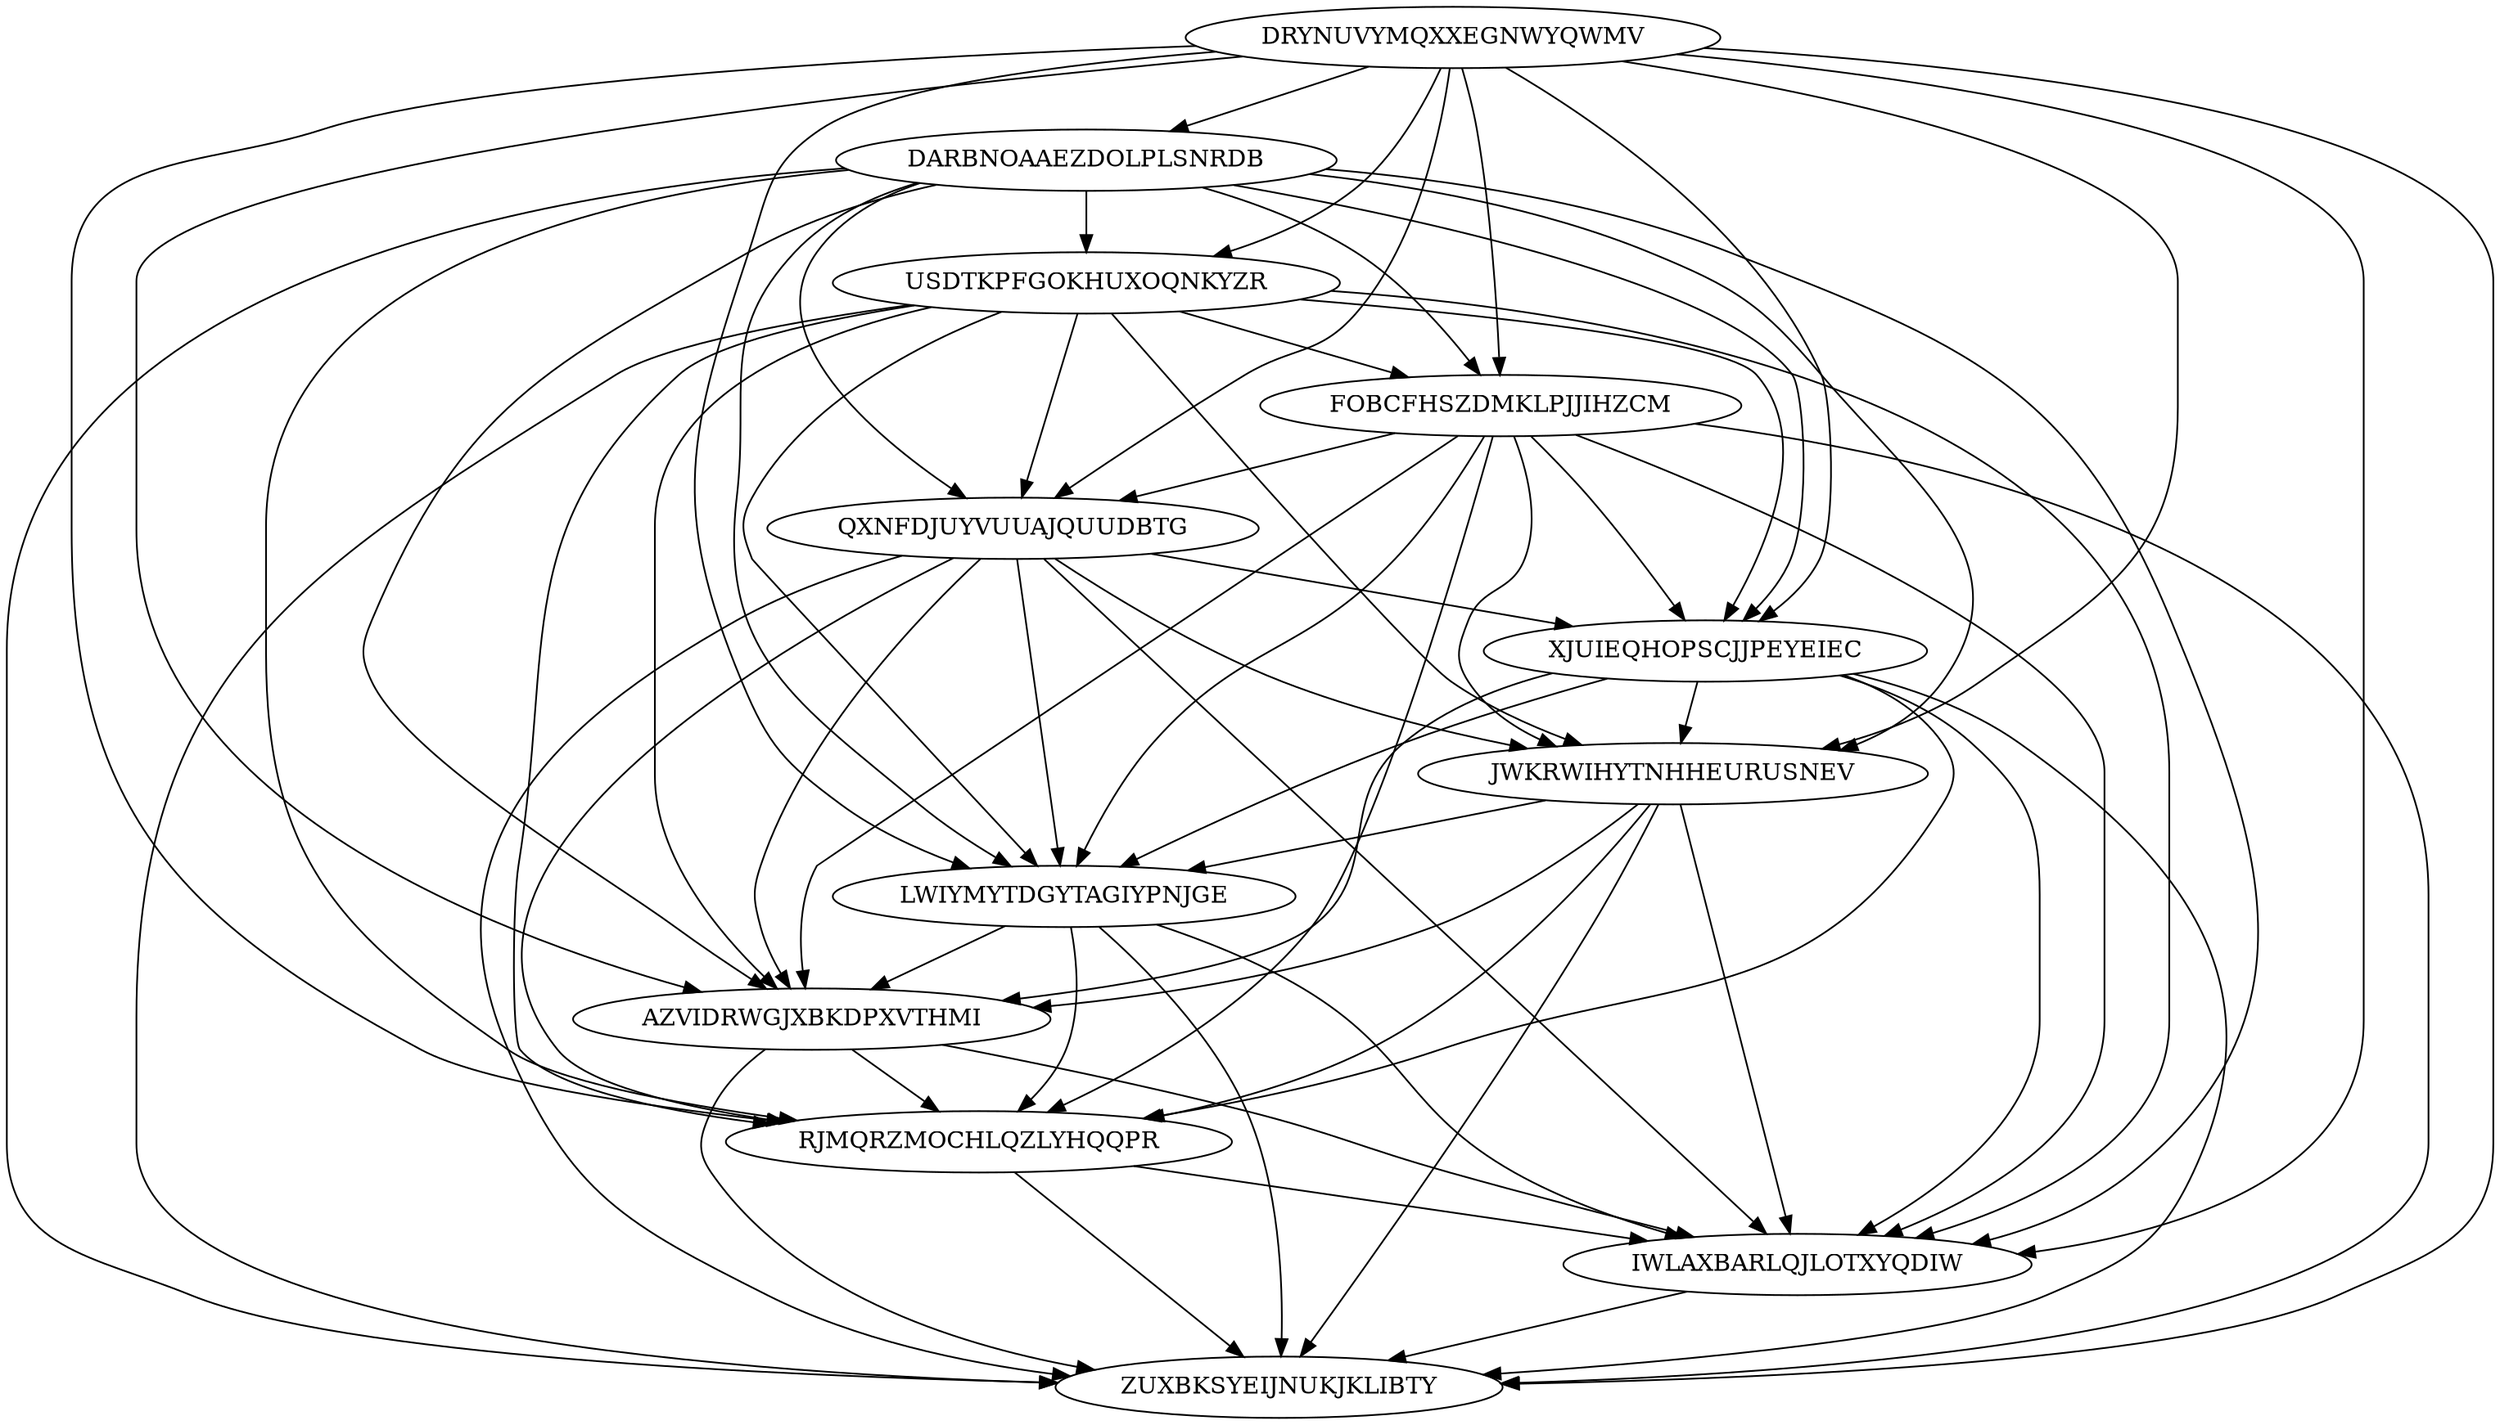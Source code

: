 digraph "N12M66" {
	DRYNUVYMQXXEGNWYQWMV			[Weight=18, Start=0, Processor=1];
	DARBNOAAEZDOLPLSNRDB			[Weight=16, Start=18, Processor=1];
	USDTKPFGOKHUXOQNKYZR			[Weight=14, Start=34, Processor=1];
	FOBCFHSZDMKLPJJIHZCM			[Weight=14, Start=48, Processor=1];
	QXNFDJUYVUUAJQUUDBTG			[Weight=17, Start=62, Processor=1];
	XJUIEQHOPSCJJPEYEIEC			[Weight=15, Start=79, Processor=1];
	JWKRWIHYTNHHEURUSNEV			[Weight=16, Start=94, Processor=1];
	LWIYMYTDGYTAGIYPNJGE			[Weight=16, Start=110, Processor=1];
	AZVIDRWGJXBKDPXVTHMI			[Weight=11, Start=126, Processor=1];
	RJMQRZMOCHLQZLYHQQPR			[Weight=16, Start=137, Processor=1];
	IWLAXBARLQJLOTXYQDIW			[Weight=17, Start=153, Processor=1];
	ZUXBKSYEIJNUKJKLIBTY			[Weight=17, Start=170, Processor=1];
	DARBNOAAEZDOLPLSNRDB -> XJUIEQHOPSCJJPEYEIEC		[Weight=11];
	DRYNUVYMQXXEGNWYQWMV -> RJMQRZMOCHLQZLYHQQPR		[Weight=19];
	FOBCFHSZDMKLPJJIHZCM -> ZUXBKSYEIJNUKJKLIBTY		[Weight=18];
	AZVIDRWGJXBKDPXVTHMI -> ZUXBKSYEIJNUKJKLIBTY		[Weight=16];
	JWKRWIHYTNHHEURUSNEV -> RJMQRZMOCHLQZLYHQQPR		[Weight=12];
	XJUIEQHOPSCJJPEYEIEC -> JWKRWIHYTNHHEURUSNEV		[Weight=17];
	FOBCFHSZDMKLPJJIHZCM -> QXNFDJUYVUUAJQUUDBTG		[Weight=16];
	DRYNUVYMQXXEGNWYQWMV -> QXNFDJUYVUUAJQUUDBTG		[Weight=10];
	USDTKPFGOKHUXOQNKYZR -> IWLAXBARLQJLOTXYQDIW		[Weight=12];
	USDTKPFGOKHUXOQNKYZR -> FOBCFHSZDMKLPJJIHZCM		[Weight=11];
	DARBNOAAEZDOLPLSNRDB -> RJMQRZMOCHLQZLYHQQPR		[Weight=17];
	XJUIEQHOPSCJJPEYEIEC -> LWIYMYTDGYTAGIYPNJGE		[Weight=12];
	AZVIDRWGJXBKDPXVTHMI -> RJMQRZMOCHLQZLYHQQPR		[Weight=16];
	LWIYMYTDGYTAGIYPNJGE -> RJMQRZMOCHLQZLYHQQPR		[Weight=20];
	LWIYMYTDGYTAGIYPNJGE -> IWLAXBARLQJLOTXYQDIW		[Weight=15];
	XJUIEQHOPSCJJPEYEIEC -> ZUXBKSYEIJNUKJKLIBTY		[Weight=18];
	LWIYMYTDGYTAGIYPNJGE -> ZUXBKSYEIJNUKJKLIBTY		[Weight=19];
	XJUIEQHOPSCJJPEYEIEC -> RJMQRZMOCHLQZLYHQQPR		[Weight=14];
	IWLAXBARLQJLOTXYQDIW -> ZUXBKSYEIJNUKJKLIBTY		[Weight=10];
	DRYNUVYMQXXEGNWYQWMV -> JWKRWIHYTNHHEURUSNEV		[Weight=20];
	AZVIDRWGJXBKDPXVTHMI -> IWLAXBARLQJLOTXYQDIW		[Weight=10];
	DARBNOAAEZDOLPLSNRDB -> ZUXBKSYEIJNUKJKLIBTY		[Weight=11];
	DARBNOAAEZDOLPLSNRDB -> IWLAXBARLQJLOTXYQDIW		[Weight=13];
	QXNFDJUYVUUAJQUUDBTG -> IWLAXBARLQJLOTXYQDIW		[Weight=12];
	FOBCFHSZDMKLPJJIHZCM -> AZVIDRWGJXBKDPXVTHMI		[Weight=15];
	FOBCFHSZDMKLPJJIHZCM -> LWIYMYTDGYTAGIYPNJGE		[Weight=12];
	RJMQRZMOCHLQZLYHQQPR -> IWLAXBARLQJLOTXYQDIW		[Weight=10];
	USDTKPFGOKHUXOQNKYZR -> AZVIDRWGJXBKDPXVTHMI		[Weight=13];
	USDTKPFGOKHUXOQNKYZR -> QXNFDJUYVUUAJQUUDBTG		[Weight=16];
	DARBNOAAEZDOLPLSNRDB -> FOBCFHSZDMKLPJJIHZCM		[Weight=15];
	QXNFDJUYVUUAJQUUDBTG -> LWIYMYTDGYTAGIYPNJGE		[Weight=16];
	DRYNUVYMQXXEGNWYQWMV -> LWIYMYTDGYTAGIYPNJGE		[Weight=15];
	DRYNUVYMQXXEGNWYQWMV -> XJUIEQHOPSCJJPEYEIEC		[Weight=11];
	QXNFDJUYVUUAJQUUDBTG -> XJUIEQHOPSCJJPEYEIEC		[Weight=11];
	USDTKPFGOKHUXOQNKYZR -> LWIYMYTDGYTAGIYPNJGE		[Weight=11];
	DRYNUVYMQXXEGNWYQWMV -> DARBNOAAEZDOLPLSNRDB		[Weight=11];
	XJUIEQHOPSCJJPEYEIEC -> AZVIDRWGJXBKDPXVTHMI		[Weight=11];
	JWKRWIHYTNHHEURUSNEV -> IWLAXBARLQJLOTXYQDIW		[Weight=15];
	JWKRWIHYTNHHEURUSNEV -> LWIYMYTDGYTAGIYPNJGE		[Weight=20];
	DARBNOAAEZDOLPLSNRDB -> LWIYMYTDGYTAGIYPNJGE		[Weight=14];
	FOBCFHSZDMKLPJJIHZCM -> XJUIEQHOPSCJJPEYEIEC		[Weight=13];
	DRYNUVYMQXXEGNWYQWMV -> FOBCFHSZDMKLPJJIHZCM		[Weight=14];
	USDTKPFGOKHUXOQNKYZR -> RJMQRZMOCHLQZLYHQQPR		[Weight=15];
	QXNFDJUYVUUAJQUUDBTG -> JWKRWIHYTNHHEURUSNEV		[Weight=16];
	RJMQRZMOCHLQZLYHQQPR -> ZUXBKSYEIJNUKJKLIBTY		[Weight=19];
	QXNFDJUYVUUAJQUUDBTG -> AZVIDRWGJXBKDPXVTHMI		[Weight=15];
	QXNFDJUYVUUAJQUUDBTG -> ZUXBKSYEIJNUKJKLIBTY		[Weight=17];
	USDTKPFGOKHUXOQNKYZR -> JWKRWIHYTNHHEURUSNEV		[Weight=13];
	DARBNOAAEZDOLPLSNRDB -> AZVIDRWGJXBKDPXVTHMI		[Weight=17];
	XJUIEQHOPSCJJPEYEIEC -> IWLAXBARLQJLOTXYQDIW		[Weight=16];
	FOBCFHSZDMKLPJJIHZCM -> JWKRWIHYTNHHEURUSNEV		[Weight=16];
	JWKRWIHYTNHHEURUSNEV -> AZVIDRWGJXBKDPXVTHMI		[Weight=19];
	DRYNUVYMQXXEGNWYQWMV -> USDTKPFGOKHUXOQNKYZR		[Weight=14];
	LWIYMYTDGYTAGIYPNJGE -> AZVIDRWGJXBKDPXVTHMI		[Weight=12];
	USDTKPFGOKHUXOQNKYZR -> XJUIEQHOPSCJJPEYEIEC		[Weight=19];
	DRYNUVYMQXXEGNWYQWMV -> AZVIDRWGJXBKDPXVTHMI		[Weight=20];
	DRYNUVYMQXXEGNWYQWMV -> ZUXBKSYEIJNUKJKLIBTY		[Weight=19];
	DRYNUVYMQXXEGNWYQWMV -> IWLAXBARLQJLOTXYQDIW		[Weight=10];
	FOBCFHSZDMKLPJJIHZCM -> IWLAXBARLQJLOTXYQDIW		[Weight=11];
	FOBCFHSZDMKLPJJIHZCM -> RJMQRZMOCHLQZLYHQQPR		[Weight=19];
	DARBNOAAEZDOLPLSNRDB -> JWKRWIHYTNHHEURUSNEV		[Weight=13];
	DARBNOAAEZDOLPLSNRDB -> USDTKPFGOKHUXOQNKYZR		[Weight=10];
	JWKRWIHYTNHHEURUSNEV -> ZUXBKSYEIJNUKJKLIBTY		[Weight=11];
	DARBNOAAEZDOLPLSNRDB -> QXNFDJUYVUUAJQUUDBTG		[Weight=20];
	USDTKPFGOKHUXOQNKYZR -> ZUXBKSYEIJNUKJKLIBTY		[Weight=15];
	QXNFDJUYVUUAJQUUDBTG -> RJMQRZMOCHLQZLYHQQPR		[Weight=19];
}
